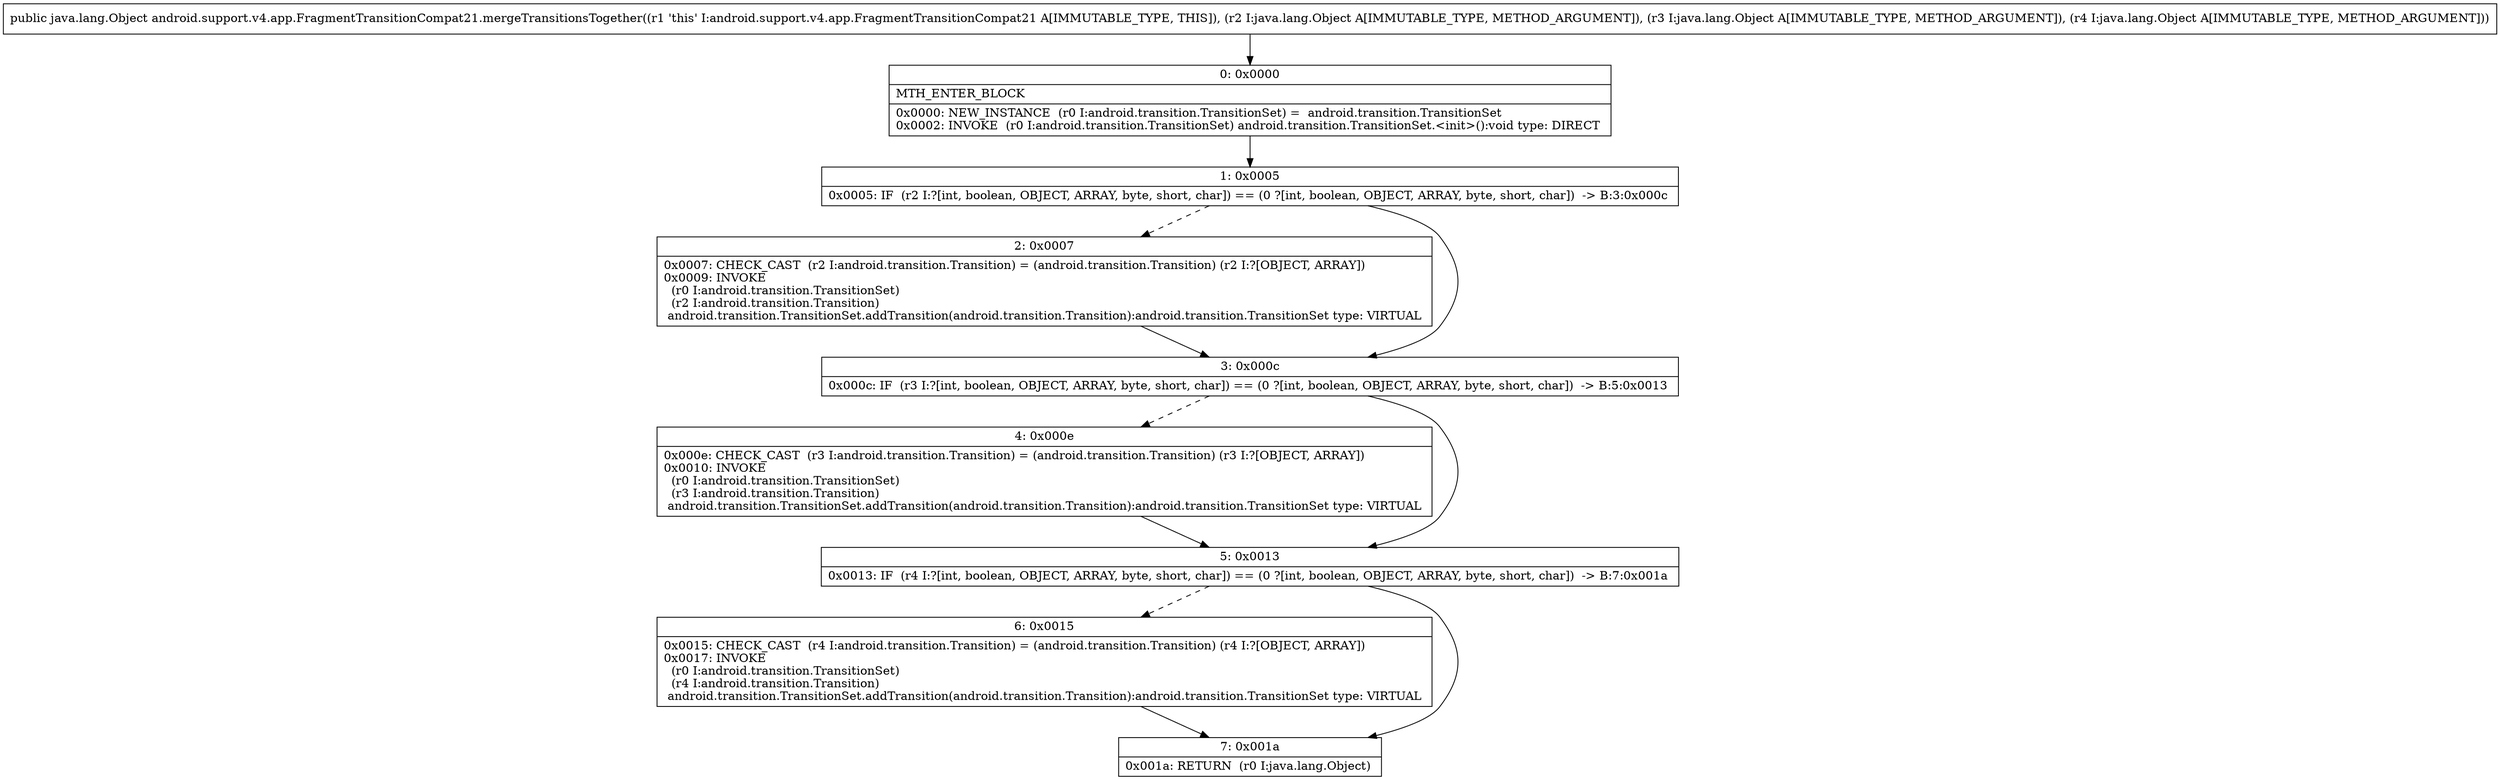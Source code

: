 digraph "CFG forandroid.support.v4.app.FragmentTransitionCompat21.mergeTransitionsTogether(Ljava\/lang\/Object;Ljava\/lang\/Object;Ljava\/lang\/Object;)Ljava\/lang\/Object;" {
Node_0 [shape=record,label="{0\:\ 0x0000|MTH_ENTER_BLOCK\l|0x0000: NEW_INSTANCE  (r0 I:android.transition.TransitionSet) =  android.transition.TransitionSet \l0x0002: INVOKE  (r0 I:android.transition.TransitionSet) android.transition.TransitionSet.\<init\>():void type: DIRECT \l}"];
Node_1 [shape=record,label="{1\:\ 0x0005|0x0005: IF  (r2 I:?[int, boolean, OBJECT, ARRAY, byte, short, char]) == (0 ?[int, boolean, OBJECT, ARRAY, byte, short, char])  \-\> B:3:0x000c \l}"];
Node_2 [shape=record,label="{2\:\ 0x0007|0x0007: CHECK_CAST  (r2 I:android.transition.Transition) = (android.transition.Transition) (r2 I:?[OBJECT, ARRAY]) \l0x0009: INVOKE  \l  (r0 I:android.transition.TransitionSet)\l  (r2 I:android.transition.Transition)\l android.transition.TransitionSet.addTransition(android.transition.Transition):android.transition.TransitionSet type: VIRTUAL \l}"];
Node_3 [shape=record,label="{3\:\ 0x000c|0x000c: IF  (r3 I:?[int, boolean, OBJECT, ARRAY, byte, short, char]) == (0 ?[int, boolean, OBJECT, ARRAY, byte, short, char])  \-\> B:5:0x0013 \l}"];
Node_4 [shape=record,label="{4\:\ 0x000e|0x000e: CHECK_CAST  (r3 I:android.transition.Transition) = (android.transition.Transition) (r3 I:?[OBJECT, ARRAY]) \l0x0010: INVOKE  \l  (r0 I:android.transition.TransitionSet)\l  (r3 I:android.transition.Transition)\l android.transition.TransitionSet.addTransition(android.transition.Transition):android.transition.TransitionSet type: VIRTUAL \l}"];
Node_5 [shape=record,label="{5\:\ 0x0013|0x0013: IF  (r4 I:?[int, boolean, OBJECT, ARRAY, byte, short, char]) == (0 ?[int, boolean, OBJECT, ARRAY, byte, short, char])  \-\> B:7:0x001a \l}"];
Node_6 [shape=record,label="{6\:\ 0x0015|0x0015: CHECK_CAST  (r4 I:android.transition.Transition) = (android.transition.Transition) (r4 I:?[OBJECT, ARRAY]) \l0x0017: INVOKE  \l  (r0 I:android.transition.TransitionSet)\l  (r4 I:android.transition.Transition)\l android.transition.TransitionSet.addTransition(android.transition.Transition):android.transition.TransitionSet type: VIRTUAL \l}"];
Node_7 [shape=record,label="{7\:\ 0x001a|0x001a: RETURN  (r0 I:java.lang.Object) \l}"];
MethodNode[shape=record,label="{public java.lang.Object android.support.v4.app.FragmentTransitionCompat21.mergeTransitionsTogether((r1 'this' I:android.support.v4.app.FragmentTransitionCompat21 A[IMMUTABLE_TYPE, THIS]), (r2 I:java.lang.Object A[IMMUTABLE_TYPE, METHOD_ARGUMENT]), (r3 I:java.lang.Object A[IMMUTABLE_TYPE, METHOD_ARGUMENT]), (r4 I:java.lang.Object A[IMMUTABLE_TYPE, METHOD_ARGUMENT])) }"];
MethodNode -> Node_0;
Node_0 -> Node_1;
Node_1 -> Node_2[style=dashed];
Node_1 -> Node_3;
Node_2 -> Node_3;
Node_3 -> Node_4[style=dashed];
Node_3 -> Node_5;
Node_4 -> Node_5;
Node_5 -> Node_6[style=dashed];
Node_5 -> Node_7;
Node_6 -> Node_7;
}

